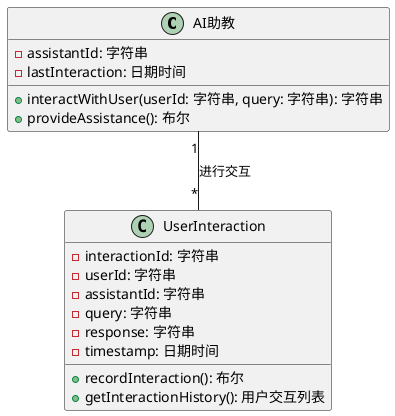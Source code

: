 @startuml

class AI助教 {
  -assistantId: 字符串
  -lastInteraction: 日期时间
  +interactWithUser(userId: 字符串, query: 字符串): 字符串
  +provideAssistance(): 布尔
}

class UserInteraction {
  -interactionId: 字符串
  -userId: 字符串
  -assistantId: 字符串
  -query: 字符串
  -response: 字符串
  -timestamp: 日期时间
  +recordInteraction(): 布尔
  +getInteractionHistory(): 用户交互列表
}

AI助教 "1" -- "*" UserInteraction : "进行交互"

@enduml
